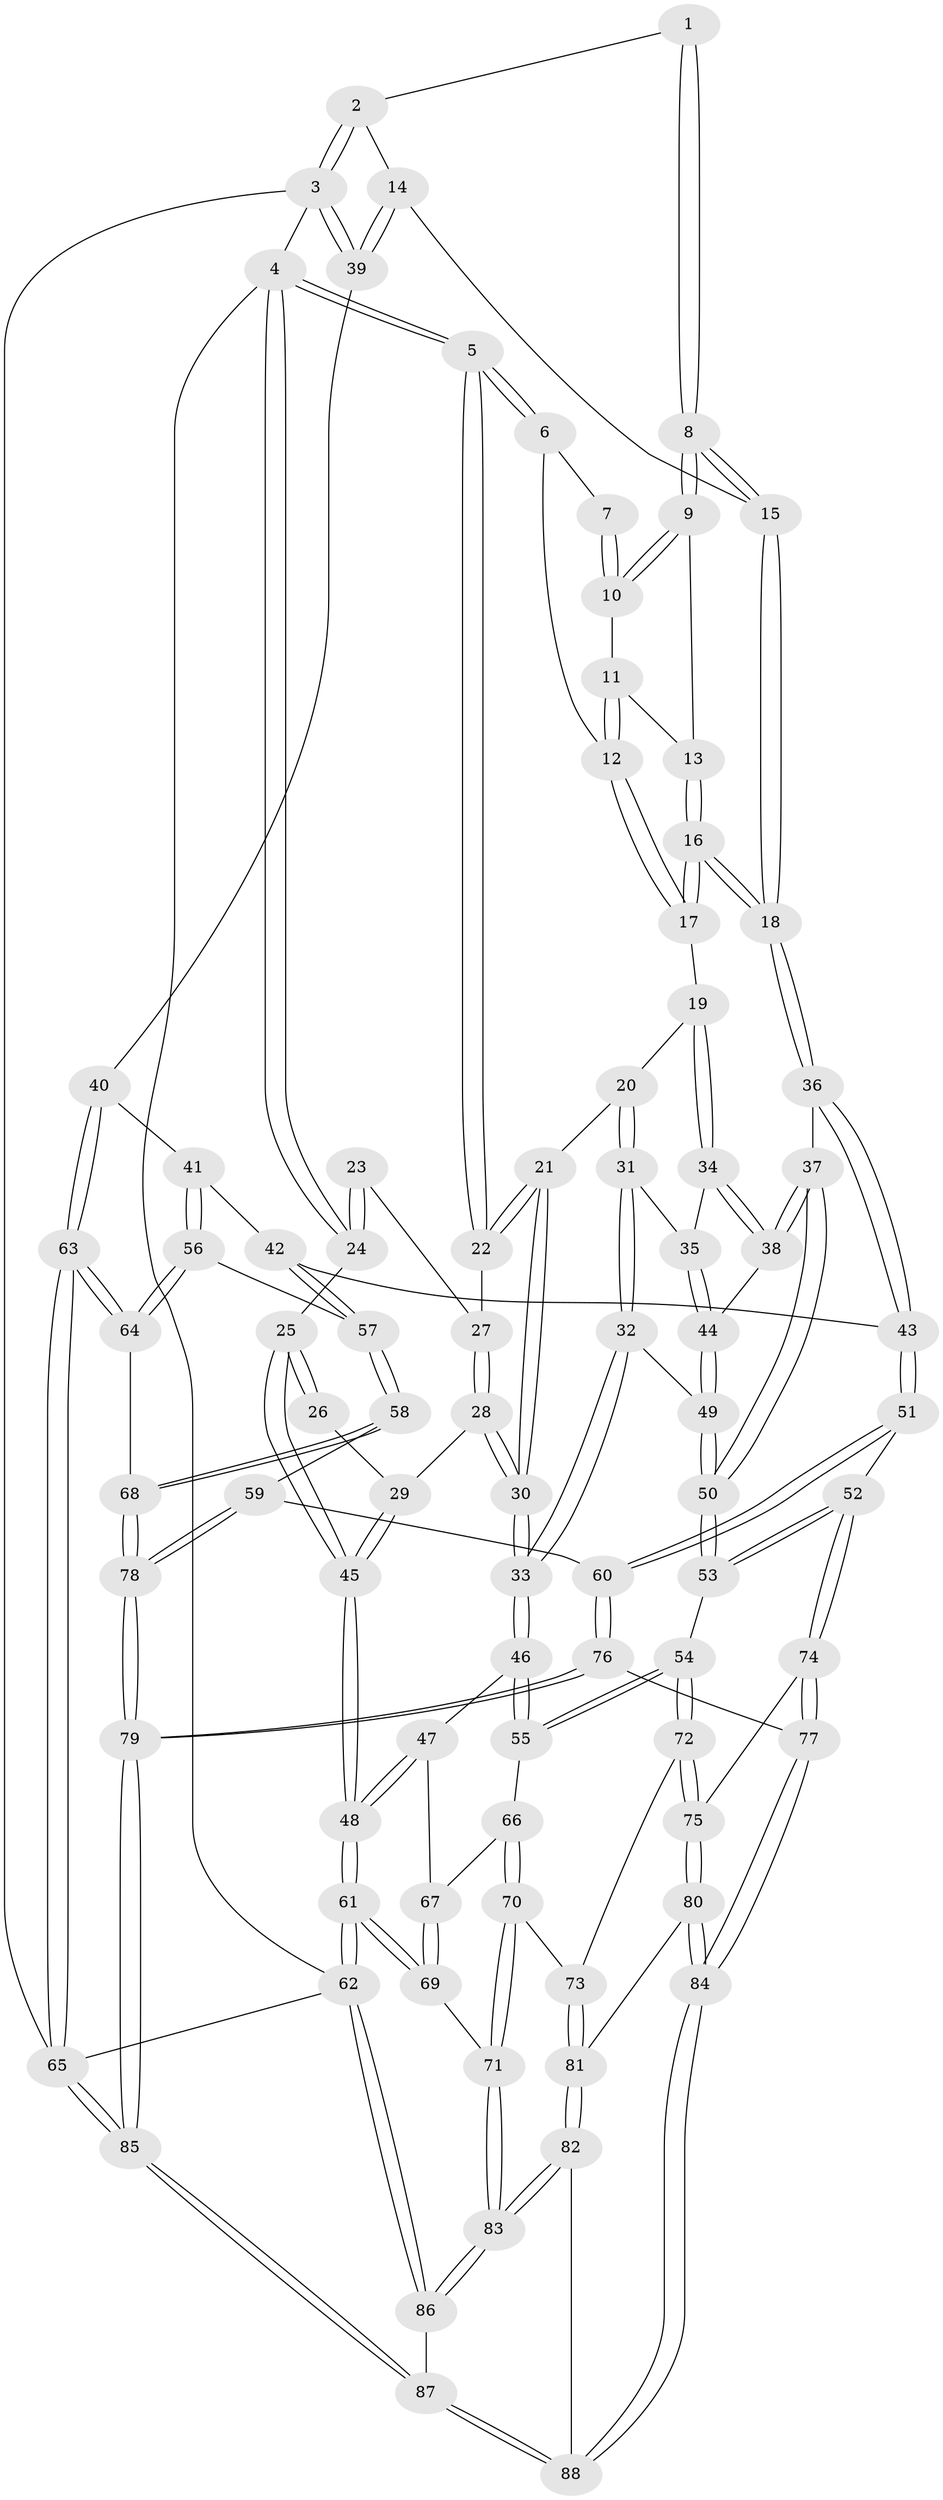// Generated by graph-tools (version 1.1) at 2025/38/03/09/25 02:38:25]
// undirected, 88 vertices, 217 edges
graph export_dot {
graph [start="1"]
  node [color=gray90,style=filled];
  1 [pos="+0.7888225485340152+0"];
  2 [pos="+1+0"];
  3 [pos="+1+0"];
  4 [pos="+0+0"];
  5 [pos="+0.2516294534840794+0"];
  6 [pos="+0.5587949971740054+0"];
  7 [pos="+0.6713955930373966+0"];
  8 [pos="+0.8119495357372876+0.0649670993366857"];
  9 [pos="+0.7598106574598161+0.06102389939480898"];
  10 [pos="+0.7030905726141999+0.023182613394802827"];
  11 [pos="+0.6819248691677899+0.04373384540801044"];
  12 [pos="+0.6094921661788397+0.06049277236642348"];
  13 [pos="+0.7108962689822935+0.07870584102963318"];
  14 [pos="+0.895662294743693+0.1387970722154059"];
  15 [pos="+0.8602795699627515+0.14552699283573767"];
  16 [pos="+0.6391650211602699+0.15769933838425107"];
  17 [pos="+0.5982414181414207+0.1290077988933823"];
  18 [pos="+0.749991013487415+0.28907240058831535"];
  19 [pos="+0.5049831980718495+0.14681980771709874"];
  20 [pos="+0.32245557467821273+0.014664604724869471"];
  21 [pos="+0.3196312953758415+0.010362626411746446"];
  22 [pos="+0.26540113388942393+0"];
  23 [pos="+0.15390719864622218+0.05897248246986854"];
  24 [pos="+0+0.2579772417765354"];
  25 [pos="+0+0.27979687389810093"];
  26 [pos="+0.112851559989405+0.11245531877691357"];
  27 [pos="+0.20736511402572347+0.010298642003066422"];
  28 [pos="+0.1656479741056021+0.1915020004916353"];
  29 [pos="+0.02681247861612034+0.24640180703484935"];
  30 [pos="+0.20948866379459144+0.3104878454731993"];
  31 [pos="+0.34541030849431426+0.27151374538139844"];
  32 [pos="+0.27199532300571805+0.38982844278104317"];
  33 [pos="+0.2251544558194061+0.4115438763395906"];
  34 [pos="+0.49179010766140546+0.23070321788591486"];
  35 [pos="+0.3791317992692758+0.26844038975662715"];
  36 [pos="+0.7446803726119992+0.3451781373533789"];
  37 [pos="+0.6278386563381732+0.3814998879303744"];
  38 [pos="+0.5344305199514522+0.31573368753671893"];
  39 [pos="+1+0.22937789447171694"];
  40 [pos="+1+0.3366008461925146"];
  41 [pos="+0.8925094102714229+0.41040422368654705"];
  42 [pos="+0.8255725454984135+0.40732738804591234"];
  43 [pos="+0.7961370037087377+0.3966869976585722"];
  44 [pos="+0.4709642058761063+0.33270656038555585"];
  45 [pos="+0+0.3930358275440367"];
  46 [pos="+0.1904265835943213+0.44668042213277076"];
  47 [pos="+0.11495955225644197+0.453507601562362"];
  48 [pos="+0+0.4212848164246472"];
  49 [pos="+0.3697955988651823+0.40621970168457877"];
  50 [pos="+0.5334273368769168+0.4992855939782736"];
  51 [pos="+0.7025270935425054+0.6895450747914299"];
  52 [pos="+0.6154156069336122+0.6848232145376133"];
  53 [pos="+0.5243351132865967+0.5749810095820082"];
  54 [pos="+0.32637584961900384+0.6385803978069687"];
  55 [pos="+0.26960558371188414+0.5637248165399383"];
  56 [pos="+0.9900231457145565+0.6006463854324586"];
  57 [pos="+0.8807624625594459+0.6029886612853352"];
  58 [pos="+0.8157467328476927+0.7165824181675315"];
  59 [pos="+0.8001933779338632+0.7248660423803324"];
  60 [pos="+0.7060076749165999+0.6919266802627017"];
  61 [pos="+0+0.6991633965052524"];
  62 [pos="+0+1"];
  63 [pos="+1+0.698797461174814"];
  64 [pos="+1+0.6983048220719229"];
  65 [pos="+1+1"];
  66 [pos="+0.14885532514009364+0.6895891507672686"];
  67 [pos="+0.12311901252788807+0.6566688110790289"];
  68 [pos="+1+0.7138232277575897"];
  69 [pos="+0.003021172673214349+0.7697219011120479"];
  70 [pos="+0.19105396595620666+0.7763737871362709"];
  71 [pos="+0.11631119036870513+0.8274724610223307"];
  72 [pos="+0.31838277512653246+0.6986655405292143"];
  73 [pos="+0.24070563056637645+0.7630359525097257"];
  74 [pos="+0.5678244522345611+0.7537644738912368"];
  75 [pos="+0.4083078653631597+0.7921190893206373"];
  76 [pos="+0.6851050625089578+0.8858097425949736"];
  77 [pos="+0.5747535195922542+0.9096869939837207"];
  78 [pos="+0.8565007748443254+0.9057893635667953"];
  79 [pos="+0.8486116927248343+0.9807284938624211"];
  80 [pos="+0.40701788861740185+0.8752229324058708"];
  81 [pos="+0.30673225161698364+0.9336734582504598"];
  82 [pos="+0.3017608326731896+0.9423849677600157"];
  83 [pos="+0.15288227387333564+1"];
  84 [pos="+0.5353474238571254+0.9796686291565612"];
  85 [pos="+0.9216173393131013+1"];
  86 [pos="+0.11776206680320274+1"];
  87 [pos="+0.5615522526248824+1"];
  88 [pos="+0.5396541068275725+1"];
  1 -- 2;
  1 -- 8;
  1 -- 8;
  2 -- 3;
  2 -- 3;
  2 -- 14;
  3 -- 4;
  3 -- 39;
  3 -- 39;
  3 -- 65;
  4 -- 5;
  4 -- 5;
  4 -- 24;
  4 -- 24;
  4 -- 62;
  5 -- 6;
  5 -- 6;
  5 -- 22;
  5 -- 22;
  6 -- 7;
  6 -- 12;
  7 -- 10;
  7 -- 10;
  8 -- 9;
  8 -- 9;
  8 -- 15;
  8 -- 15;
  9 -- 10;
  9 -- 10;
  9 -- 13;
  10 -- 11;
  11 -- 12;
  11 -- 12;
  11 -- 13;
  12 -- 17;
  12 -- 17;
  13 -- 16;
  13 -- 16;
  14 -- 15;
  14 -- 39;
  14 -- 39;
  15 -- 18;
  15 -- 18;
  16 -- 17;
  16 -- 17;
  16 -- 18;
  16 -- 18;
  17 -- 19;
  18 -- 36;
  18 -- 36;
  19 -- 20;
  19 -- 34;
  19 -- 34;
  20 -- 21;
  20 -- 31;
  20 -- 31;
  21 -- 22;
  21 -- 22;
  21 -- 30;
  21 -- 30;
  22 -- 27;
  23 -- 24;
  23 -- 24;
  23 -- 27;
  24 -- 25;
  25 -- 26;
  25 -- 26;
  25 -- 45;
  25 -- 45;
  26 -- 29;
  27 -- 28;
  27 -- 28;
  28 -- 29;
  28 -- 30;
  28 -- 30;
  29 -- 45;
  29 -- 45;
  30 -- 33;
  30 -- 33;
  31 -- 32;
  31 -- 32;
  31 -- 35;
  32 -- 33;
  32 -- 33;
  32 -- 49;
  33 -- 46;
  33 -- 46;
  34 -- 35;
  34 -- 38;
  34 -- 38;
  35 -- 44;
  35 -- 44;
  36 -- 37;
  36 -- 43;
  36 -- 43;
  37 -- 38;
  37 -- 38;
  37 -- 50;
  37 -- 50;
  38 -- 44;
  39 -- 40;
  40 -- 41;
  40 -- 63;
  40 -- 63;
  41 -- 42;
  41 -- 56;
  41 -- 56;
  42 -- 43;
  42 -- 57;
  42 -- 57;
  43 -- 51;
  43 -- 51;
  44 -- 49;
  44 -- 49;
  45 -- 48;
  45 -- 48;
  46 -- 47;
  46 -- 55;
  46 -- 55;
  47 -- 48;
  47 -- 48;
  47 -- 67;
  48 -- 61;
  48 -- 61;
  49 -- 50;
  49 -- 50;
  50 -- 53;
  50 -- 53;
  51 -- 52;
  51 -- 60;
  51 -- 60;
  52 -- 53;
  52 -- 53;
  52 -- 74;
  52 -- 74;
  53 -- 54;
  54 -- 55;
  54 -- 55;
  54 -- 72;
  54 -- 72;
  55 -- 66;
  56 -- 57;
  56 -- 64;
  56 -- 64;
  57 -- 58;
  57 -- 58;
  58 -- 59;
  58 -- 68;
  58 -- 68;
  59 -- 60;
  59 -- 78;
  59 -- 78;
  60 -- 76;
  60 -- 76;
  61 -- 62;
  61 -- 62;
  61 -- 69;
  61 -- 69;
  62 -- 86;
  62 -- 86;
  62 -- 65;
  63 -- 64;
  63 -- 64;
  63 -- 65;
  63 -- 65;
  64 -- 68;
  65 -- 85;
  65 -- 85;
  66 -- 67;
  66 -- 70;
  66 -- 70;
  67 -- 69;
  67 -- 69;
  68 -- 78;
  68 -- 78;
  69 -- 71;
  70 -- 71;
  70 -- 71;
  70 -- 73;
  71 -- 83;
  71 -- 83;
  72 -- 73;
  72 -- 75;
  72 -- 75;
  73 -- 81;
  73 -- 81;
  74 -- 75;
  74 -- 77;
  74 -- 77;
  75 -- 80;
  75 -- 80;
  76 -- 77;
  76 -- 79;
  76 -- 79;
  77 -- 84;
  77 -- 84;
  78 -- 79;
  78 -- 79;
  79 -- 85;
  79 -- 85;
  80 -- 81;
  80 -- 84;
  80 -- 84;
  81 -- 82;
  81 -- 82;
  82 -- 83;
  82 -- 83;
  82 -- 88;
  83 -- 86;
  83 -- 86;
  84 -- 88;
  84 -- 88;
  85 -- 87;
  85 -- 87;
  86 -- 87;
  87 -- 88;
  87 -- 88;
}
